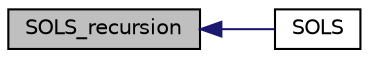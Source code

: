 digraph "SOLS_recursion"
{
  edge [fontname="Helvetica",fontsize="10",labelfontname="Helvetica",labelfontsize="10"];
  node [fontname="Helvetica",fontsize="10",shape=record];
  rankdir="LR";
  Node368 [label="SOLS_recursion",height=0.2,width=0.4,color="black", fillcolor="grey75", style="filled", fontcolor="black"];
  Node368 -> Node369 [dir="back",color="midnightblue",fontsize="10",style="solid",fontname="Helvetica"];
  Node369 [label="SOLS",height=0.2,width=0.4,color="black", fillcolor="white", style="filled",URL="$d5/d3f/test_8_c.html#a329202aa66e5bfda431cfd8a376a6427"];
}

